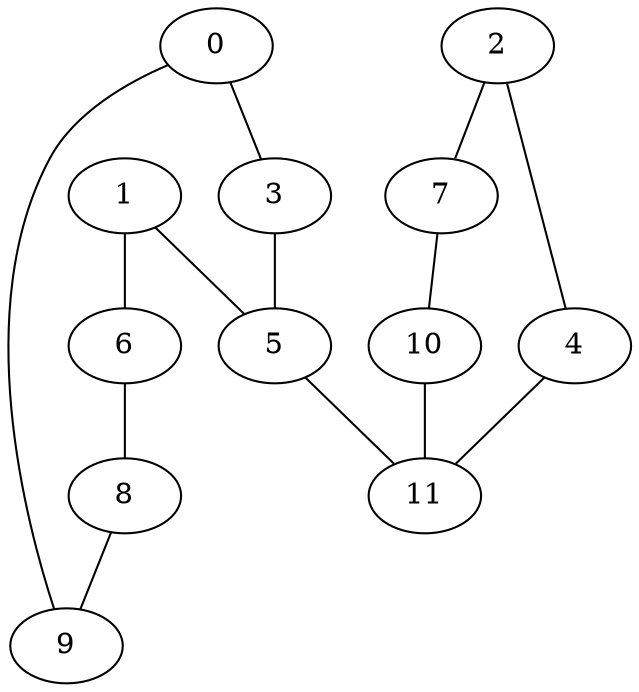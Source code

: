 graph "sampletest150-mod2_image16.bmp" {
	0	 [type=corner,
		x=270,
		y=368];
	3	 [type=corner,
		x=246,
		y=280];
	0 -- 3	 [angle0="1.30",
		frequency=1,
		type0=line];
	9	 [type=corner,
		x=55,
		y=355];
	0 -- 9	 [angle0=".06",
		frequency=1,
		type0=line];
	1	 [type=corner,
		x=270,
		y=258];
	5	 [type=intersection,
		x=266,
		y=250];
	1 -- 5	 [angle0="1.11",
		frequency=1,
		type0=line];
	6	 [type=corner,
		x=264,
		y=161];
	1 -- 6	 [angle0="1.51",
		frequency=1,
		type0=line];
	2	 [type=corner,
		x=467,
		y=308];
	4	 [type=corner,
		x=357,
		y=302];
	2 -- 4	 [angle0=".05",
		frequency=1,
		type0=line];
	7	 [type=corner,
		x=446,
		y=193];
	2 -- 7	 [angle0="1.39",
		frequency=1,
		type0=line];
	3 -- 5	 [angle0="-.98",
		frequency=1,
		type0=line];
	11	 [type=intersection,
		x=331,
		y=246];
	4 -- 11	 [angle0="1.14",
		frequency=1,
		type0=line];
	5 -- 11	 [angle0="-.06",
		frequency=1,
		type0=line];
	8	 [type=corner,
		x=64,
		y=168];
	6 -- 8	 [angle0="-.03",
		frequency=1,
		type0=line];
	10	 [type=corner,
		x=362,
		y=198];
	7 -- 10	 [angle0="-.06",
		frequency=1,
		type0=line];
	8 -- 9	 [angle0="-1.52",
		frequency=1,
		type0=line];
	10 -- 11	 [angle0="-1.00",
		frequency=1,
		type0=line];
}
